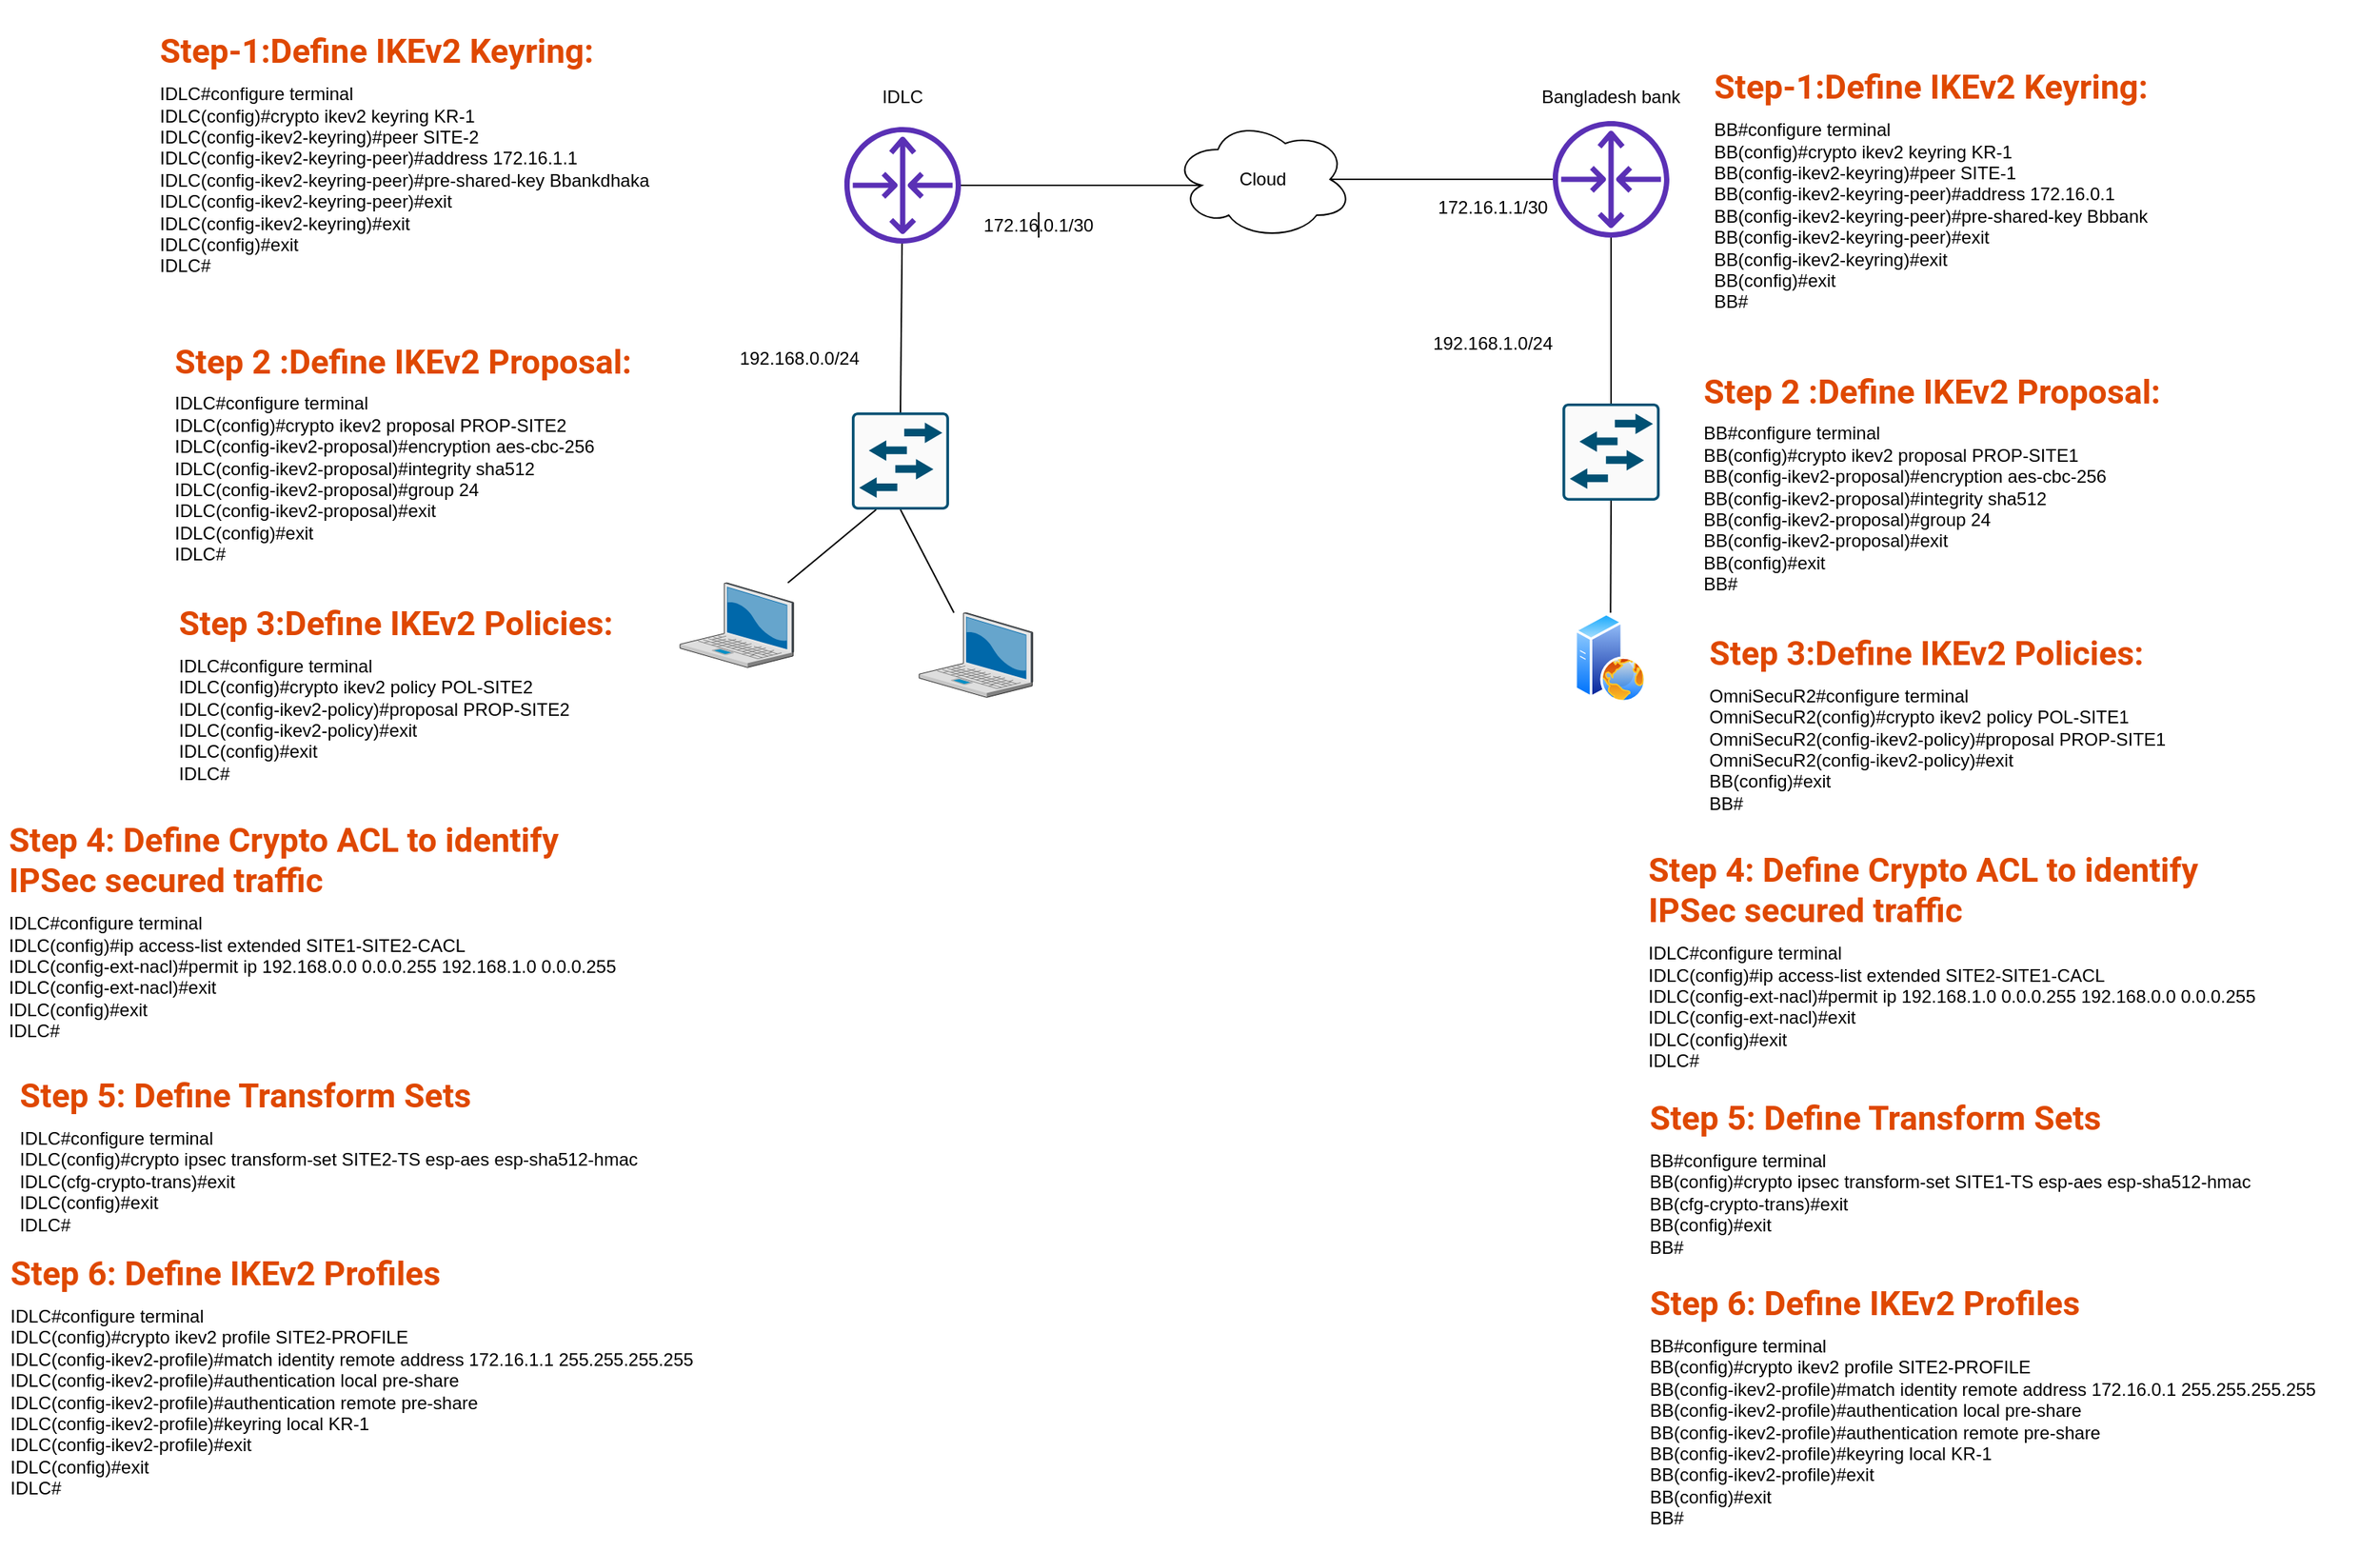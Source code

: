 <mxfile version="13.10.6" type="github">
  <diagram id="ckRrnIVcHQBUZB9jFONz" name="Page-1">
    <mxGraphModel dx="1718" dy="482" grid="1" gridSize="10" guides="1" tooltips="1" connect="1" arrows="1" fold="1" page="1" pageScale="1" pageWidth="850" pageHeight="1100" math="0" shadow="0">
      <root>
        <mxCell id="0" />
        <mxCell id="1" parent="0" />
        <mxCell id="QkRai7MnK0GTXK78Vudh-1" value="" style="outlineConnect=0;fontColor=#232F3E;gradientColor=none;fillColor=#5A30B5;strokeColor=none;dashed=0;verticalLabelPosition=bottom;verticalAlign=top;align=center;html=1;fontSize=12;fontStyle=0;aspect=fixed;pointerEvents=1;shape=mxgraph.aws4.router;" vertex="1" parent="1">
          <mxGeometry x="130" y="145" width="78" height="78" as="geometry" />
        </mxCell>
        <mxCell id="QkRai7MnK0GTXK78Vudh-2" value="" style="outlineConnect=0;fontColor=#232F3E;gradientColor=none;fillColor=#5A30B5;strokeColor=none;dashed=0;verticalLabelPosition=bottom;verticalAlign=top;align=center;html=1;fontSize=12;fontStyle=0;aspect=fixed;pointerEvents=1;shape=mxgraph.aws4.router;" vertex="1" parent="1">
          <mxGeometry x="604" y="141" width="78" height="78" as="geometry" />
        </mxCell>
        <mxCell id="QkRai7MnK0GTXK78Vudh-5" style="edgeStyle=none;rounded=0;orthogonalLoop=1;jettySize=auto;html=1;exitX=0.16;exitY=0.55;exitDx=0;exitDy=0;exitPerimeter=0;endArrow=none;endFill=0;" edge="1" parent="1" source="QkRai7MnK0GTXK78Vudh-3" target="QkRai7MnK0GTXK78Vudh-1">
          <mxGeometry relative="1" as="geometry" />
        </mxCell>
        <mxCell id="QkRai7MnK0GTXK78Vudh-6" style="edgeStyle=none;rounded=0;orthogonalLoop=1;jettySize=auto;html=1;exitX=0.875;exitY=0.5;exitDx=0;exitDy=0;exitPerimeter=0;endArrow=none;endFill=0;" edge="1" parent="1" source="QkRai7MnK0GTXK78Vudh-3" target="QkRai7MnK0GTXK78Vudh-2">
          <mxGeometry relative="1" as="geometry" />
        </mxCell>
        <mxCell id="QkRai7MnK0GTXK78Vudh-3" value="" style="ellipse;shape=cloud;whiteSpace=wrap;html=1;" vertex="1" parent="1">
          <mxGeometry x="350" y="140" width="120" height="80" as="geometry" />
        </mxCell>
        <mxCell id="QkRai7MnK0GTXK78Vudh-7" value="Cloud" style="text;html=1;strokeColor=none;fillColor=none;align=center;verticalAlign=middle;whiteSpace=wrap;rounded=0;" vertex="1" parent="1">
          <mxGeometry x="390" y="170" width="40" height="20" as="geometry" />
        </mxCell>
        <mxCell id="QkRai7MnK0GTXK78Vudh-8" value="Bangladesh bank" style="text;html=1;strokeColor=none;fillColor=none;align=center;verticalAlign=middle;whiteSpace=wrap;rounded=0;" vertex="1" parent="1">
          <mxGeometry x="583" y="120" width="120" height="10" as="geometry" />
        </mxCell>
        <mxCell id="QkRai7MnK0GTXK78Vudh-9" value="IDLC" style="text;html=1;strokeColor=none;fillColor=none;align=center;verticalAlign=middle;whiteSpace=wrap;rounded=0;" vertex="1" parent="1">
          <mxGeometry x="109" y="115" width="120" height="20" as="geometry" />
        </mxCell>
        <mxCell id="QkRai7MnK0GTXK78Vudh-11" value="172.16.0.1/30" style="text;html=1;strokeColor=none;fillColor=none;align=center;verticalAlign=middle;whiteSpace=wrap;rounded=0;" vertex="1" parent="1">
          <mxGeometry x="220" y="202" width="80" height="17" as="geometry" />
        </mxCell>
        <mxCell id="QkRai7MnK0GTXK78Vudh-12" value="172.16.1.1/30" style="text;html=1;strokeColor=none;fillColor=none;align=center;verticalAlign=middle;whiteSpace=wrap;rounded=0;" vertex="1" parent="1">
          <mxGeometry x="524" y="190" width="80" height="17" as="geometry" />
        </mxCell>
        <mxCell id="QkRai7MnK0GTXK78Vudh-13" style="edgeStyle=none;rounded=0;orthogonalLoop=1;jettySize=auto;html=1;exitX=0.5;exitY=1;exitDx=0;exitDy=0;entryX=0.5;entryY=0;entryDx=0;entryDy=0;endArrow=none;endFill=0;" edge="1" parent="1" source="QkRai7MnK0GTXK78Vudh-11" target="QkRai7MnK0GTXK78Vudh-11">
          <mxGeometry relative="1" as="geometry" />
        </mxCell>
        <mxCell id="QkRai7MnK0GTXK78Vudh-16" style="edgeStyle=none;rounded=0;orthogonalLoop=1;jettySize=auto;html=1;exitX=0.5;exitY=0;exitDx=0;exitDy=0;exitPerimeter=0;endArrow=none;endFill=0;" edge="1" parent="1" source="QkRai7MnK0GTXK78Vudh-14">
          <mxGeometry relative="1" as="geometry">
            <mxPoint x="151" y="330" as="sourcePoint" />
            <mxPoint x="168.589" y="223" as="targetPoint" />
          </mxGeometry>
        </mxCell>
        <mxCell id="QkRai7MnK0GTXK78Vudh-24" style="edgeStyle=none;rounded=0;orthogonalLoop=1;jettySize=auto;html=1;exitX=0.25;exitY=1;exitDx=0;exitDy=0;exitPerimeter=0;endArrow=none;endFill=0;" edge="1" parent="1" source="QkRai7MnK0GTXK78Vudh-14" target="QkRai7MnK0GTXK78Vudh-19">
          <mxGeometry relative="1" as="geometry" />
        </mxCell>
        <mxCell id="QkRai7MnK0GTXK78Vudh-26" style="edgeStyle=none;rounded=0;orthogonalLoop=1;jettySize=auto;html=1;exitX=0.5;exitY=1;exitDx=0;exitDy=0;exitPerimeter=0;endArrow=none;endFill=0;" edge="1" parent="1" source="QkRai7MnK0GTXK78Vudh-14" target="QkRai7MnK0GTXK78Vudh-20">
          <mxGeometry relative="1" as="geometry" />
        </mxCell>
        <mxCell id="QkRai7MnK0GTXK78Vudh-14" value="" style="points=[[0.015,0.015,0],[0.985,0.015,0],[0.985,0.985,0],[0.015,0.985,0],[0.25,0,0],[0.5,0,0],[0.75,0,0],[1,0.25,0],[1,0.5,0],[1,0.75,0],[0.75,1,0],[0.5,1,0],[0.25,1,0],[0,0.75,0],[0,0.5,0],[0,0.25,0]];verticalLabelPosition=bottom;html=1;verticalAlign=top;aspect=fixed;align=center;pointerEvents=1;shape=mxgraph.cisco19.rect;prIcon=l2_switch;fillColor=#FAFAFA;strokeColor=#005073;" vertex="1" parent="1">
          <mxGeometry x="135" y="336" width="65" height="65" as="geometry" />
        </mxCell>
        <mxCell id="QkRai7MnK0GTXK78Vudh-18" style="edgeStyle=none;rounded=0;orthogonalLoop=1;jettySize=auto;html=1;exitX=0.5;exitY=0;exitDx=0;exitDy=0;exitPerimeter=0;endArrow=none;endFill=0;" edge="1" parent="1" source="QkRai7MnK0GTXK78Vudh-17" target="QkRai7MnK0GTXK78Vudh-2">
          <mxGeometry relative="1" as="geometry" />
        </mxCell>
        <mxCell id="QkRai7MnK0GTXK78Vudh-23" style="edgeStyle=none;rounded=0;orthogonalLoop=1;jettySize=auto;html=1;exitX=0.5;exitY=1;exitDx=0;exitDy=0;exitPerimeter=0;endArrow=none;endFill=0;" edge="1" parent="1" source="QkRai7MnK0GTXK78Vudh-17" target="QkRai7MnK0GTXK78Vudh-22">
          <mxGeometry relative="1" as="geometry" />
        </mxCell>
        <mxCell id="QkRai7MnK0GTXK78Vudh-17" value="" style="points=[[0.015,0.015,0],[0.985,0.015,0],[0.985,0.985,0],[0.015,0.985,0],[0.25,0,0],[0.5,0,0],[0.75,0,0],[1,0.25,0],[1,0.5,0],[1,0.75,0],[0.75,1,0],[0.5,1,0],[0.25,1,0],[0,0.75,0],[0,0.5,0],[0,0.25,0]];verticalLabelPosition=bottom;html=1;verticalAlign=top;aspect=fixed;align=center;pointerEvents=1;shape=mxgraph.cisco19.rect;prIcon=l2_switch;fillColor=#FAFAFA;strokeColor=#005073;" vertex="1" parent="1">
          <mxGeometry x="610.5" y="330" width="65" height="65" as="geometry" />
        </mxCell>
        <mxCell id="QkRai7MnK0GTXK78Vudh-19" value="" style="verticalLabelPosition=bottom;aspect=fixed;html=1;verticalAlign=top;strokeColor=none;align=center;outlineConnect=0;shape=mxgraph.citrix.laptop_2;" vertex="1" parent="1">
          <mxGeometry x="20" y="450" width="76" height="56.67" as="geometry" />
        </mxCell>
        <mxCell id="QkRai7MnK0GTXK78Vudh-20" value="" style="verticalLabelPosition=bottom;aspect=fixed;html=1;verticalAlign=top;strokeColor=none;align=center;outlineConnect=0;shape=mxgraph.citrix.laptop_2;" vertex="1" parent="1">
          <mxGeometry x="180" y="470" width="76" height="56.67" as="geometry" />
        </mxCell>
        <mxCell id="QkRai7MnK0GTXK78Vudh-22" value="" style="aspect=fixed;perimeter=ellipsePerimeter;html=1;align=center;shadow=0;dashed=0;spacingTop=3;image;image=img/lib/active_directory/web_server.svg;" vertex="1" parent="1">
          <mxGeometry x="618.5" y="470" width="48" height="60" as="geometry" />
        </mxCell>
        <mxCell id="QkRai7MnK0GTXK78Vudh-25" style="edgeStyle=none;rounded=0;orthogonalLoop=1;jettySize=auto;html=1;entryX=0.25;entryY=1;entryDx=0;entryDy=0;entryPerimeter=0;endArrow=none;endFill=0;" edge="1" parent="1" target="QkRai7MnK0GTXK78Vudh-14">
          <mxGeometry relative="1" as="geometry">
            <mxPoint x="151" y="401" as="sourcePoint" />
          </mxGeometry>
        </mxCell>
        <mxCell id="QkRai7MnK0GTXK78Vudh-27" value="192.168.0.0/24" style="text;html=1;strokeColor=none;fillColor=none;align=center;verticalAlign=middle;whiteSpace=wrap;rounded=0;" vertex="1" parent="1">
          <mxGeometry x="50" y="280" width="100" height="40" as="geometry" />
        </mxCell>
        <mxCell id="QkRai7MnK0GTXK78Vudh-28" value="192.168.1.0/24" style="text;html=1;strokeColor=none;fillColor=none;align=center;verticalAlign=middle;whiteSpace=wrap;rounded=0;" vertex="1" parent="1">
          <mxGeometry x="514" y="270" width="100" height="40" as="geometry" />
        </mxCell>
        <mxCell id="QkRai7MnK0GTXK78Vudh-29" value="&lt;h3 style=&quot;box-sizing: border-box ; margin-top: 0px ; margin-bottom: 0.5rem ; line-height: 1.2 ; font-size: 1.4rem ; padding-top: 6px ; color: rgb(223 , 72 , 0) ; font-family: &amp;#34;rubik&amp;#34; , &amp;#34;roboto&amp;#34; , &amp;#34;pt serif&amp;#34; , &amp;#34;segoe ui&amp;#34; , &amp;#34;helvetica&amp;#34; , sans-serif ; background-color: rgb(255 , 255 , 255)&quot;&gt;Step-1:Define IKEv2 Keyring:&lt;/h3&gt;&lt;div&gt;&lt;div&gt;IDLC#configure terminal&lt;/div&gt;&lt;div&gt;IDLC(config)#crypto ikev2 keyring KR-1&lt;/div&gt;&lt;div&gt;IDLC(config-ikev2-keyring)#peer SITE-2&lt;/div&gt;&lt;div&gt;IDLC(config-ikev2-keyring-peer)#address 172.16.1.1&lt;/div&gt;&lt;div&gt;IDLC(config-ikev2-keyring-peer)#pre-shared-key Bbankdhaka&lt;/div&gt;&lt;div&gt;IDLC(config-ikev2-keyring-peer)#exit&lt;/div&gt;&lt;div&gt;IDLC(config-ikev2-keyring)#exit&lt;/div&gt;&lt;div&gt;IDLC(config)#exit&lt;/div&gt;&lt;div&gt;IDLC#&lt;/div&gt;&lt;/div&gt;" style="text;html=1;strokeColor=none;fillColor=none;align=left;verticalAlign=middle;whiteSpace=wrap;rounded=0;" vertex="1" parent="1">
          <mxGeometry x="-330" y="60" width="370" height="200" as="geometry" />
        </mxCell>
        <mxCell id="QkRai7MnK0GTXK78Vudh-30" value="&lt;h3 style=&quot;box-sizing: border-box ; margin-top: 0px ; margin-bottom: 0.5rem ; line-height: 1.2 ; font-size: 1.4rem ; padding-top: 6px ; color: rgb(223 , 72 , 0) ; font-family: &amp;#34;rubik&amp;#34; , &amp;#34;roboto&amp;#34; , &amp;#34;pt serif&amp;#34; , &amp;#34;segoe ui&amp;#34; , &amp;#34;helvetica&amp;#34; , sans-serif ; background-color: rgb(255 , 255 , 255)&quot;&gt;Step-1:Define IKEv2 Keyring:&lt;/h3&gt;&lt;div&gt;&lt;div&gt;BB#configure terminal&lt;/div&gt;&lt;div&gt;BB(config)#crypto ikev2 keyring KR-1&lt;/div&gt;&lt;div&gt;BB(config-ikev2-keyring)#peer SITE-1&lt;/div&gt;&lt;div&gt;BB(config-ikev2-keyring-peer)#address 172.16.0.1&lt;/div&gt;&lt;div&gt;BB(config-ikev2-keyring-peer)#pre-shared-key Bbbank&lt;/div&gt;&lt;div&gt;BB(config-ikev2-keyring-peer)#exit&lt;/div&gt;&lt;div&gt;BB(config-ikev2-keyring)#exit&lt;/div&gt;&lt;div&gt;BB(config)#exit&lt;/div&gt;&lt;div&gt;BB#&lt;/div&gt;&lt;/div&gt;" style="text;html=1;strokeColor=none;fillColor=none;align=left;verticalAlign=middle;whiteSpace=wrap;rounded=0;" vertex="1" parent="1">
          <mxGeometry x="710" y="84" width="370" height="200" as="geometry" />
        </mxCell>
        <mxCell id="QkRai7MnK0GTXK78Vudh-31" value="&lt;h3 style=&quot;box-sizing: border-box ; margin-top: 0px ; margin-bottom: 0.5rem ; line-height: 1.2 ; font-size: 1.4rem ; padding-top: 6px ; color: rgb(223 , 72 , 0) ; font-family: &amp;#34;rubik&amp;#34; , &amp;#34;roboto&amp;#34; , &amp;#34;pt serif&amp;#34; , &amp;#34;segoe ui&amp;#34; , &amp;#34;helvetica&amp;#34; , sans-serif ; background-color: rgb(255 , 255 , 255)&quot;&gt;Step 2 :Define IKEv2 Proposal:&lt;/h3&gt;&lt;div&gt;&lt;div&gt;IDLC#configure terminal&lt;/div&gt;&lt;div&gt;IDLC(config)#crypto ikev2 proposal PROP-SITE2&lt;/div&gt;&lt;div&gt;IDLC(config-ikev2-proposal)#encryption aes-cbc-256&lt;/div&gt;&lt;div&gt;IDLC(config-ikev2-proposal)#integrity sha512&lt;/div&gt;&lt;div&gt;IDLC(config-ikev2-proposal)#group 24&lt;/div&gt;&lt;div&gt;IDLC(config-ikev2-proposal)#exit&lt;/div&gt;&lt;div&gt;IDLC(config)#exit&lt;/div&gt;&lt;div&gt;IDLC#&lt;/div&gt;&lt;/div&gt;" style="text;html=1;strokeColor=none;fillColor=none;align=left;verticalAlign=middle;whiteSpace=wrap;rounded=0;" vertex="1" parent="1">
          <mxGeometry x="-320" y="260" width="370" height="200" as="geometry" />
        </mxCell>
        <mxCell id="QkRai7MnK0GTXK78Vudh-32" value="&lt;h3 style=&quot;box-sizing: border-box ; margin-top: 0px ; margin-bottom: 0.5rem ; line-height: 1.2 ; font-size: 1.4rem ; padding-top: 6px ; color: rgb(223 , 72 , 0) ; font-family: &amp;#34;rubik&amp;#34; , &amp;#34;roboto&amp;#34; , &amp;#34;pt serif&amp;#34; , &amp;#34;segoe ui&amp;#34; , &amp;#34;helvetica&amp;#34; , sans-serif ; background-color: rgb(255 , 255 , 255)&quot;&gt;Step 2 :Define IKEv2 Proposal:&lt;/h3&gt;&lt;div&gt;&lt;div&gt;BB#configure terminal&lt;/div&gt;&lt;div&gt;BB(config)#crypto ikev2 proposal PROP-SITE1&lt;/div&gt;&lt;div&gt;BB(config-ikev2-proposal)#encryption aes-cbc-256&lt;/div&gt;&lt;div&gt;BB(config-ikev2-proposal)#integrity sha512&lt;/div&gt;&lt;div&gt;BB(config-ikev2-proposal)#group 24&lt;/div&gt;&lt;div&gt;BB(config-ikev2-proposal)#exit&lt;/div&gt;&lt;div&gt;BB(config)#exit&lt;/div&gt;&lt;div&gt;BB#&lt;/div&gt;&lt;/div&gt;" style="text;html=1;strokeColor=none;fillColor=none;align=left;verticalAlign=middle;whiteSpace=wrap;rounded=0;" vertex="1" parent="1">
          <mxGeometry x="703" y="280" width="370" height="200" as="geometry" />
        </mxCell>
        <mxCell id="QkRai7MnK0GTXK78Vudh-33" value="&lt;h3 style=&quot;box-sizing: border-box ; margin-top: 0px ; margin-bottom: 0.5rem ; line-height: 1.2 ; font-size: 1.4rem ; padding-top: 6px ; color: rgb(223 , 72 , 0) ; font-family: &amp;#34;rubik&amp;#34; , &amp;#34;roboto&amp;#34; , &amp;#34;pt serif&amp;#34; , &amp;#34;segoe ui&amp;#34; , &amp;#34;helvetica&amp;#34; , sans-serif ; background-color: rgb(255 , 255 , 255) ; text-align: left&quot;&gt;Step 3:Define IKEv2 Policies:&lt;/h3&gt;&lt;div&gt;&lt;div style=&quot;text-align: left&quot;&gt;IDLC#configure terminal&lt;/div&gt;&lt;div style=&quot;text-align: left&quot;&gt;IDLC(config)#crypto ikev2 policy POL-SITE2&lt;/div&gt;&lt;div style=&quot;text-align: left&quot;&gt;IDLC(config-ikev2-policy)#proposal PROP-SITE2&lt;/div&gt;&lt;div style=&quot;text-align: left&quot;&gt;IDLC(config-ikev2-policy)#exit&lt;/div&gt;&lt;div style=&quot;text-align: left&quot;&gt;IDLC(config)#exit&lt;/div&gt;&lt;div style=&quot;text-align: left&quot;&gt;IDLC#&lt;/div&gt;&lt;/div&gt;" style="text;html=1;strokeColor=none;fillColor=none;align=center;verticalAlign=middle;whiteSpace=wrap;rounded=0;" vertex="1" parent="1">
          <mxGeometry x="-320" y="450" width="300" height="142" as="geometry" />
        </mxCell>
        <mxCell id="QkRai7MnK0GTXK78Vudh-34" value="&lt;h3 style=&quot;box-sizing: border-box ; margin-top: 0px ; margin-bottom: 0.5rem ; line-height: 1.2 ; font-size: 1.4rem ; padding-top: 6px ; color: rgb(223 , 72 , 0) ; font-family: &amp;#34;rubik&amp;#34; , &amp;#34;roboto&amp;#34; , &amp;#34;pt serif&amp;#34; , &amp;#34;segoe ui&amp;#34; , &amp;#34;helvetica&amp;#34; , sans-serif ; background-color: rgb(255 , 255 , 255) ; text-align: left&quot;&gt;Step 3:Define IKEv2 Policies:&lt;/h3&gt;&lt;div&gt;&lt;div style=&quot;text-align: left&quot;&gt;&lt;div&gt;OmniSecuR2#configure terminal&lt;/div&gt;&lt;div&gt;OmniSecuR2(config)#crypto ikev2 policy POL-SITE1&lt;/div&gt;&lt;div&gt;OmniSecuR2(config-ikev2-policy)#proposal PROP-SITE1&lt;/div&gt;&lt;div&gt;OmniSecuR2(config-ikev2-policy)#exit&lt;/div&gt;&lt;div&gt;BB(config)#exit&lt;/div&gt;&lt;div&gt;BB#&lt;/div&gt;&lt;/div&gt;&lt;/div&gt;" style="text;html=1;strokeColor=none;fillColor=none;align=center;verticalAlign=middle;whiteSpace=wrap;rounded=0;" vertex="1" parent="1">
          <mxGeometry x="703" y="470" width="317" height="142" as="geometry" />
        </mxCell>
        <mxCell id="QkRai7MnK0GTXK78Vudh-35" value="&lt;h3 style=&quot;box-sizing: border-box ; margin-top: 0px ; margin-bottom: 0.5rem ; line-height: 1.2 ; font-size: 1.4rem ; padding-top: 6px ; color: rgb(223 , 72 , 0) ; font-family: &amp;#34;rubik&amp;#34; , &amp;#34;roboto&amp;#34; , &amp;#34;pt serif&amp;#34; , &amp;#34;segoe ui&amp;#34; , &amp;#34;helvetica&amp;#34; , sans-serif ; background-color: rgb(255 , 255 , 255) ; text-align: left&quot;&gt;Step 4: Define Crypto ACL to identify IPSec secured traffic&lt;/h3&gt;&lt;div&gt;&lt;div style=&quot;text-align: left&quot;&gt;IDLC#configure terminal&lt;/div&gt;&lt;div style=&quot;text-align: left&quot;&gt;IDLC(config)#ip access-list extended SITE1-SITE2-CACL&lt;/div&gt;&lt;div style=&quot;text-align: left&quot;&gt;IDLC(config-ext-nacl)#permit ip 192.168.0.0 0.0.0.255 192.168.1.0 0.0.0.255&lt;/div&gt;&lt;div style=&quot;text-align: left&quot;&gt;IDLC(config-ext-nacl)#exit&lt;/div&gt;&lt;div style=&quot;text-align: left&quot;&gt;IDLC(config)#exit&lt;/div&gt;&lt;div style=&quot;text-align: left&quot;&gt;IDLC#&lt;/div&gt;&lt;/div&gt;" style="text;html=1;strokeColor=none;fillColor=none;align=center;verticalAlign=middle;whiteSpace=wrap;rounded=0;" vertex="1" parent="1">
          <mxGeometry x="-430" y="600" width="430" height="160" as="geometry" />
        </mxCell>
        <mxCell id="QkRai7MnK0GTXK78Vudh-36" value="&lt;h3 style=&quot;box-sizing: border-box ; margin-top: 0px ; margin-bottom: 0.5rem ; line-height: 1.2 ; font-size: 1.4rem ; padding-top: 6px ; color: rgb(223 , 72 , 0) ; font-family: &amp;#34;rubik&amp;#34; , &amp;#34;roboto&amp;#34; , &amp;#34;pt serif&amp;#34; , &amp;#34;segoe ui&amp;#34; , &amp;#34;helvetica&amp;#34; , sans-serif ; background-color: rgb(255 , 255 , 255) ; text-align: left&quot;&gt;Step 5: Define Transform Sets&lt;/h3&gt;&lt;div&gt;&lt;div style=&quot;text-align: left&quot;&gt;IDLC#configure terminal&lt;/div&gt;&lt;div style=&quot;text-align: left&quot;&gt;IDLC(config)#crypto ipsec transform-set SITE2-TS esp-aes esp-sha512-hmac&lt;/div&gt;&lt;div style=&quot;text-align: left&quot;&gt;IDLC(cfg-crypto-trans)#exit&lt;/div&gt;&lt;div style=&quot;text-align: left&quot;&gt;IDLC(config)#exit&lt;/div&gt;&lt;div style=&quot;text-align: left&quot;&gt;IDLC#&lt;/div&gt;&lt;/div&gt;" style="text;html=1;strokeColor=none;fillColor=none;align=center;verticalAlign=middle;whiteSpace=wrap;rounded=0;" vertex="1" parent="1">
          <mxGeometry x="-435" y="770" width="440" height="120" as="geometry" />
        </mxCell>
        <mxCell id="QkRai7MnK0GTXK78Vudh-37" value="&lt;h3 style=&quot;box-sizing: border-box ; margin-top: 0px ; margin-bottom: 0.5rem ; line-height: 1.2 ; font-size: 1.4rem ; padding-top: 6px ; color: rgb(223 , 72 , 0) ; font-family: &amp;#34;rubik&amp;#34; , &amp;#34;roboto&amp;#34; , &amp;#34;pt serif&amp;#34; , &amp;#34;segoe ui&amp;#34; , &amp;#34;helvetica&amp;#34; , sans-serif ; background-color: rgb(255 , 255 , 255) ; text-align: left&quot;&gt;Step 4: Define Crypto ACL to identify IPSec secured traffic&lt;/h3&gt;&lt;div&gt;&lt;div style=&quot;text-align: left&quot;&gt;IDLC#configure terminal&lt;/div&gt;&lt;div style=&quot;text-align: left&quot;&gt;IDLC(config)#ip access-list extended SITE2-SITE1-CACL&lt;/div&gt;&lt;div style=&quot;text-align: left&quot;&gt;IDLC(config-ext-nacl)#permit ip 192.168.1.0 0.0.0.255 192.168.0.0 0.0.0.255&lt;/div&gt;&lt;div style=&quot;text-align: left&quot;&gt;IDLC(config-ext-nacl)#exit&lt;/div&gt;&lt;div style=&quot;text-align: left&quot;&gt;IDLC(config)#exit&lt;/div&gt;&lt;div style=&quot;text-align: left&quot;&gt;IDLC#&lt;/div&gt;&lt;/div&gt;" style="text;html=1;strokeColor=none;fillColor=none;align=center;verticalAlign=middle;whiteSpace=wrap;rounded=0;" vertex="1" parent="1">
          <mxGeometry x="666.5" y="620" width="430" height="160" as="geometry" />
        </mxCell>
        <mxCell id="QkRai7MnK0GTXK78Vudh-38" value="&lt;h3 style=&quot;box-sizing: border-box ; margin-top: 0px ; margin-bottom: 0.5rem ; line-height: 1.2 ; font-size: 1.4rem ; padding-top: 6px ; color: rgb(223 , 72 , 0) ; font-family: &amp;#34;rubik&amp;#34; , &amp;#34;roboto&amp;#34; , &amp;#34;pt serif&amp;#34; , &amp;#34;segoe ui&amp;#34; , &amp;#34;helvetica&amp;#34; , sans-serif ; background-color: rgb(255 , 255 , 255) ; text-align: left&quot;&gt;Step 5: Define Transform Sets&lt;/h3&gt;&lt;div&gt;&lt;div style=&quot;text-align: left&quot;&gt;&lt;div&gt;BB#configure terminal&lt;/div&gt;&lt;div&gt;BB(config)#crypto ipsec transform-set SITE1-TS esp-aes esp-sha512-hmac&lt;/div&gt;&lt;div&gt;BB(cfg-crypto-trans)#exit&lt;/div&gt;&lt;div&gt;BB(config)#exit&lt;/div&gt;&lt;div&gt;BB#&lt;/div&gt;&lt;/div&gt;&lt;/div&gt;" style="text;html=1;strokeColor=none;fillColor=none;align=center;verticalAlign=middle;whiteSpace=wrap;rounded=0;" vertex="1" parent="1">
          <mxGeometry x="650" y="790" width="440" height="110" as="geometry" />
        </mxCell>
        <mxCell id="QkRai7MnK0GTXK78Vudh-39" value="&lt;h3 style=&quot;box-sizing: border-box ; margin-top: 0px ; margin-bottom: 0.5rem ; line-height: 1.2 ; font-size: 1.4rem ; padding-top: 6px ; color: rgb(223 , 72 , 0) ; font-family: &amp;#34;rubik&amp;#34; , &amp;#34;roboto&amp;#34; , &amp;#34;pt serif&amp;#34; , &amp;#34;segoe ui&amp;#34; , &amp;#34;helvetica&amp;#34; , sans-serif ; background-color: rgb(255 , 255 , 255)&quot;&gt;Step 6: Define IKEv2 Profiles&lt;/h3&gt;&lt;div&gt;&lt;div&gt;IDLC#configure terminal&lt;/div&gt;&lt;div&gt;IDLC(config)#crypto ikev2 profile SITE2-PROFILE&lt;/div&gt;&lt;div&gt;IDLC(config-ikev2-profile)#match identity remote address 172.16.1.1 255.255.255.255&lt;/div&gt;&lt;div&gt;IDLC(config-ikev2-profile)#authentication local pre-share&lt;/div&gt;&lt;div&gt;IDLC(config-ikev2-profile)#authentication remote pre-share&lt;/div&gt;&lt;div&gt;IDLC(config-ikev2-profile)#keyring local KR-1&lt;/div&gt;&lt;div&gt;IDLC(config-ikev2-profile)#exit&lt;/div&gt;&lt;div&gt;IDLC(config)#exit&lt;/div&gt;&lt;div&gt;IDLC#&lt;/div&gt;&lt;/div&gt;&lt;div&gt;&lt;br&gt;&lt;/div&gt;" style="text;html=1;strokeColor=none;fillColor=none;align=left;verticalAlign=middle;whiteSpace=wrap;rounded=0;" vertex="1" parent="1">
          <mxGeometry x="-430" y="900" width="490" height="170" as="geometry" />
        </mxCell>
        <mxCell id="QkRai7MnK0GTXK78Vudh-40" value="&lt;h3 style=&quot;box-sizing: border-box ; margin-top: 0px ; margin-bottom: 0.5rem ; line-height: 1.2 ; font-size: 1.4rem ; padding-top: 6px ; color: rgb(223 , 72 , 0) ; font-family: &amp;#34;rubik&amp;#34; , &amp;#34;roboto&amp;#34; , &amp;#34;pt serif&amp;#34; , &amp;#34;segoe ui&amp;#34; , &amp;#34;helvetica&amp;#34; , sans-serif ; background-color: rgb(255 , 255 , 255)&quot;&gt;Step 6: Define IKEv2 Profiles&lt;/h3&gt;&lt;div&gt;&lt;div&gt;BB#configure terminal&lt;/div&gt;&lt;div&gt;BB(config)#crypto ikev2 profile SITE2-PROFILE&lt;/div&gt;&lt;div&gt;BB(config-ikev2-profile)#match identity remote address 172.16.0.1 255.255.255.255&lt;/div&gt;&lt;div&gt;BB(config-ikev2-profile)#authentication local pre-share&lt;/div&gt;&lt;div&gt;BB(config-ikev2-profile)#authentication remote pre-share&lt;/div&gt;&lt;div&gt;BB(config-ikev2-profile)#keyring local KR-1&lt;/div&gt;&lt;div&gt;BB(config-ikev2-profile)#exit&lt;/div&gt;&lt;div&gt;BB(config)#exit&lt;/div&gt;&lt;div&gt;BB#&lt;/div&gt;&lt;/div&gt;&lt;div&gt;&lt;br&gt;&lt;/div&gt;" style="text;html=1;strokeColor=none;fillColor=none;align=left;verticalAlign=middle;whiteSpace=wrap;rounded=0;" vertex="1" parent="1">
          <mxGeometry x="666.5" y="920" width="490" height="170" as="geometry" />
        </mxCell>
      </root>
    </mxGraphModel>
  </diagram>
</mxfile>
